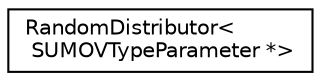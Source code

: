 digraph "Graphical Class Hierarchy"
{
  edge [fontname="Helvetica",fontsize="10",labelfontname="Helvetica",labelfontsize="10"];
  node [fontname="Helvetica",fontsize="10",shape=record];
  rankdir="LR";
  Node0 [label="RandomDistributor\<\l SUMOVTypeParameter *\>",height=0.2,width=0.4,color="black", fillcolor="white", style="filled",URL="$d5/d9b/class_random_distributor.html"];
}
